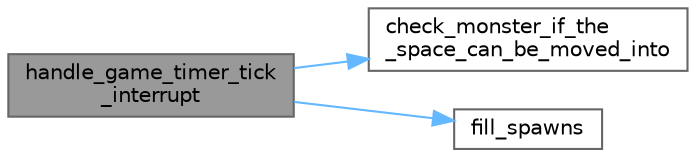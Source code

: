 digraph "handle_game_timer_tick_interrupt"
{
 // LATEX_PDF_SIZE
  bgcolor="transparent";
  edge [fontname=Helvetica,fontsize=10,labelfontname=Helvetica,labelfontsize=10];
  node [fontname=Helvetica,fontsize=10,shape=box,height=0.2,width=0.4];
  rankdir="LR";
  Node1 [id="Node000001",label="handle_game_timer_tick\l_interrupt",height=0.2,width=0.4,color="gray40", fillcolor="grey60", style="filled", fontcolor="black",tooltip="Handles the interrupts of the game timer ticks."];
  Node1 -> Node2 [id="edge1_Node000001_Node000002",color="steelblue1",style="solid",tooltip=" "];
  Node2 [id="Node000002",label="check_monster_if_the\l_space_can_be_moved_into",height=0.2,width=0.4,color="grey40", fillcolor="white", style="filled",URL="$game__state_8c.html#ae8f38ffaf653b04da0844c4a0c8faeeb",tooltip="Checks if a monster can move into a space."];
  Node1 -> Node3 [id="edge2_Node000001_Node000003",color="steelblue1",style="solid",tooltip=" "];
  Node3 [id="Node000003",label="fill_spawns",height=0.2,width=0.4,color="grey40", fillcolor="white", style="filled",URL="$game__state_8c.html#a9597c4ad96082b352109868d40d06ef5",tooltip="Fills the spawns with walls."];
}

